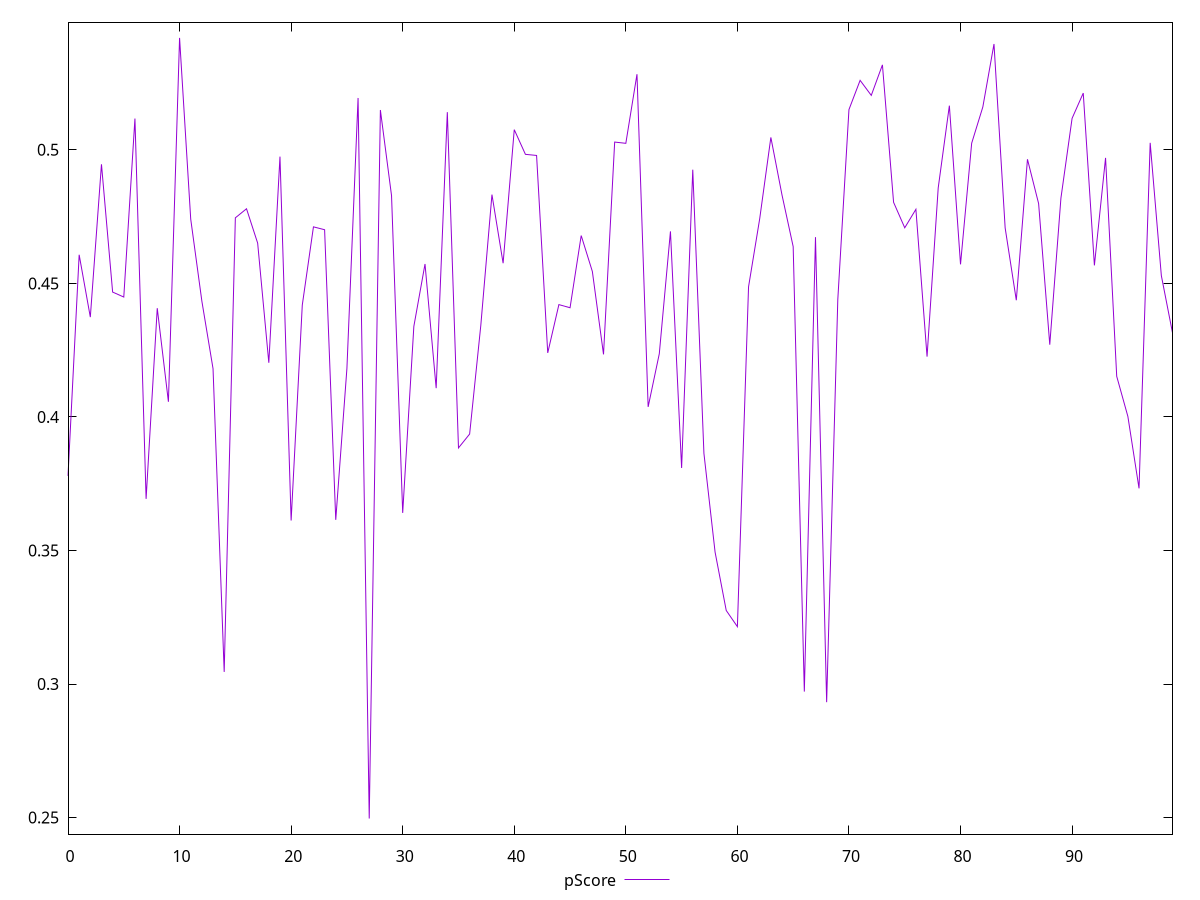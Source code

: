 reset

$pScore <<EOF
0 0.3779291089880123
1 0.4607224610776674
2 0.4373777504909485
3 0.4946013486238138
4 0.44675526620426054
5 0.44489378421351694
6 0.511727522436995
7 0.369318729518671
8 0.4407162337313575
9 0.4056767178460149
10 0.5419228175012318
11 0.47407318102852286
12 0.44332067731095337
13 0.418071990472497
14 0.30451808431961863
15 0.47456324898782115
16 0.47794758026916623
17 0.4650729467843447
18 0.42027941318895823
19 0.4974756561588241
20 0.3612209152705906
21 0.4418891635162057
22 0.4711747420557986
23 0.47010412649943273
24 0.36146695513333
25 0.4181504576239857
26 0.5194294927410616
27 0.24963573825403995
28 0.5149246661852257
29 0.4828570812135079
30 0.36406533442161426
31 0.4339220803539822
32 0.45725997175194216
33 0.4107682839686757
34 0.5141173640951602
35 0.3884119799705587
36 0.3936002727472635
37 0.4342205482369867
38 0.4832449370935378
39 0.4575681553205021
40 0.5075675962643521
41 0.49832767651966303
42 0.49791158499609456
43 0.4239831559573235
44 0.44206401267723333
45 0.44088336948799234
46 0.46790665887473487
47 0.4544661601633362
48 0.4234253227369941
49 0.5029252551171342
50 0.5024513189661806
51 0.5283245577759934
52 0.40376559743627544
53 0.4236643299432248
54 0.46948022613064716
55 0.3808862451204446
56 0.4925775222992892
57 0.3863477704972337
58 0.3493870426536386
59 0.3275297298656142
60 0.321473006459672
61 0.44873059703291374
62 0.4742245436949755
63 0.5046642649348307
64 0.48308174136996757
65 0.4637701155265008
66 0.29715228766082863
67 0.46731362011151145
68 0.2931991574778988
69 0.4439602785793876
70 0.5150892845262699
71 0.526029395543778
72 0.5204031584197836
73 0.531832669340282
74 0.48037123856245245
75 0.4708285870014873
76 0.47774754175705436
77 0.4225930858381442
78 0.48575996135193683
79 0.5165605164389824
80 0.45712729634329835
81 0.5024986218572283
82 0.5160735936321559
83 0.5396432516013503
84 0.47079452491478824
85 0.44369615662304723
86 0.4964791226448109
87 0.4798968907702327
88 0.42706107021943096
89 0.4819426384260925
90 0.511799955197614
91 0.5212642848172585
92 0.45674643116108654
93 0.4970006759563082
94 0.41521033725083506
95 0.40018870820401664
96 0.37325912353545593
97 0.5026410731878996
98 0.4529072809481372
99 0.43150666214948513
EOF

set key outside below
set xrange [0:99]
set yrange [0.24378999666909612:0.5477685590861757]
set trange [0.24378999666909612:0.5477685590861757]
set terminal svg size 640, 500 enhanced background rgb 'white'
set output "report_00013_2021-02-09T12-04-24.940Z/first-cpu-idle/samples/pages+cached+noadtech+nomedia/pScore/values.svg"

plot $pScore title "pScore" with line

reset

